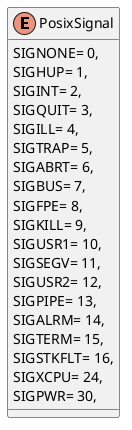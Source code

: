 @startuml
enum PosixSignal {
    SIGNONE= 0,
    SIGHUP= 1,
    SIGINT= 2,
    SIGQUIT= 3,
    SIGILL= 4,
    SIGTRAP= 5,
    SIGABRT= 6,
    SIGBUS= 7,
    SIGFPE= 8,
    SIGKILL= 9,
    SIGUSR1= 10,
    SIGSEGV= 11,
    SIGUSR2= 12,
    SIGPIPE= 13,
    SIGALRM= 14,
    SIGTERM= 15,
    SIGSTKFLT= 16,
    SIGXCPU= 24,
    SIGPWR= 30,
}
@enduml
